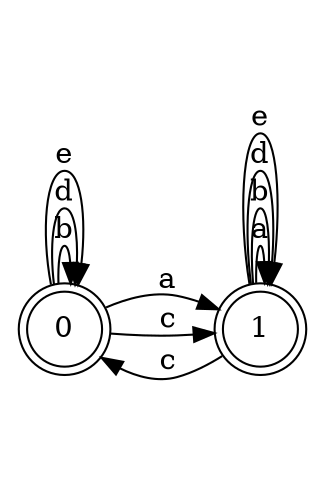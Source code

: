digraph n2_9 {
__start0 [label="" shape="none"];

rankdir=LR;
size="8,5";

s0 [style="rounded,filled", color="black", fillcolor="white" shape="doublecircle", label="0"];
s1 [style="rounded,filled", color="black", fillcolor="white" shape="doublecircle", label="1"];
s0 -> s1 [label="a"];
s0 -> s0 [label="b"];
s0 -> s1 [label="c"];
s0 -> s0 [label="d"];
s0 -> s0 [label="e"];
s1 -> s1 [label="a"];
s1 -> s1 [label="b"];
s1 -> s0 [label="c"];
s1 -> s1 [label="d"];
s1 -> s1 [label="e"];

}